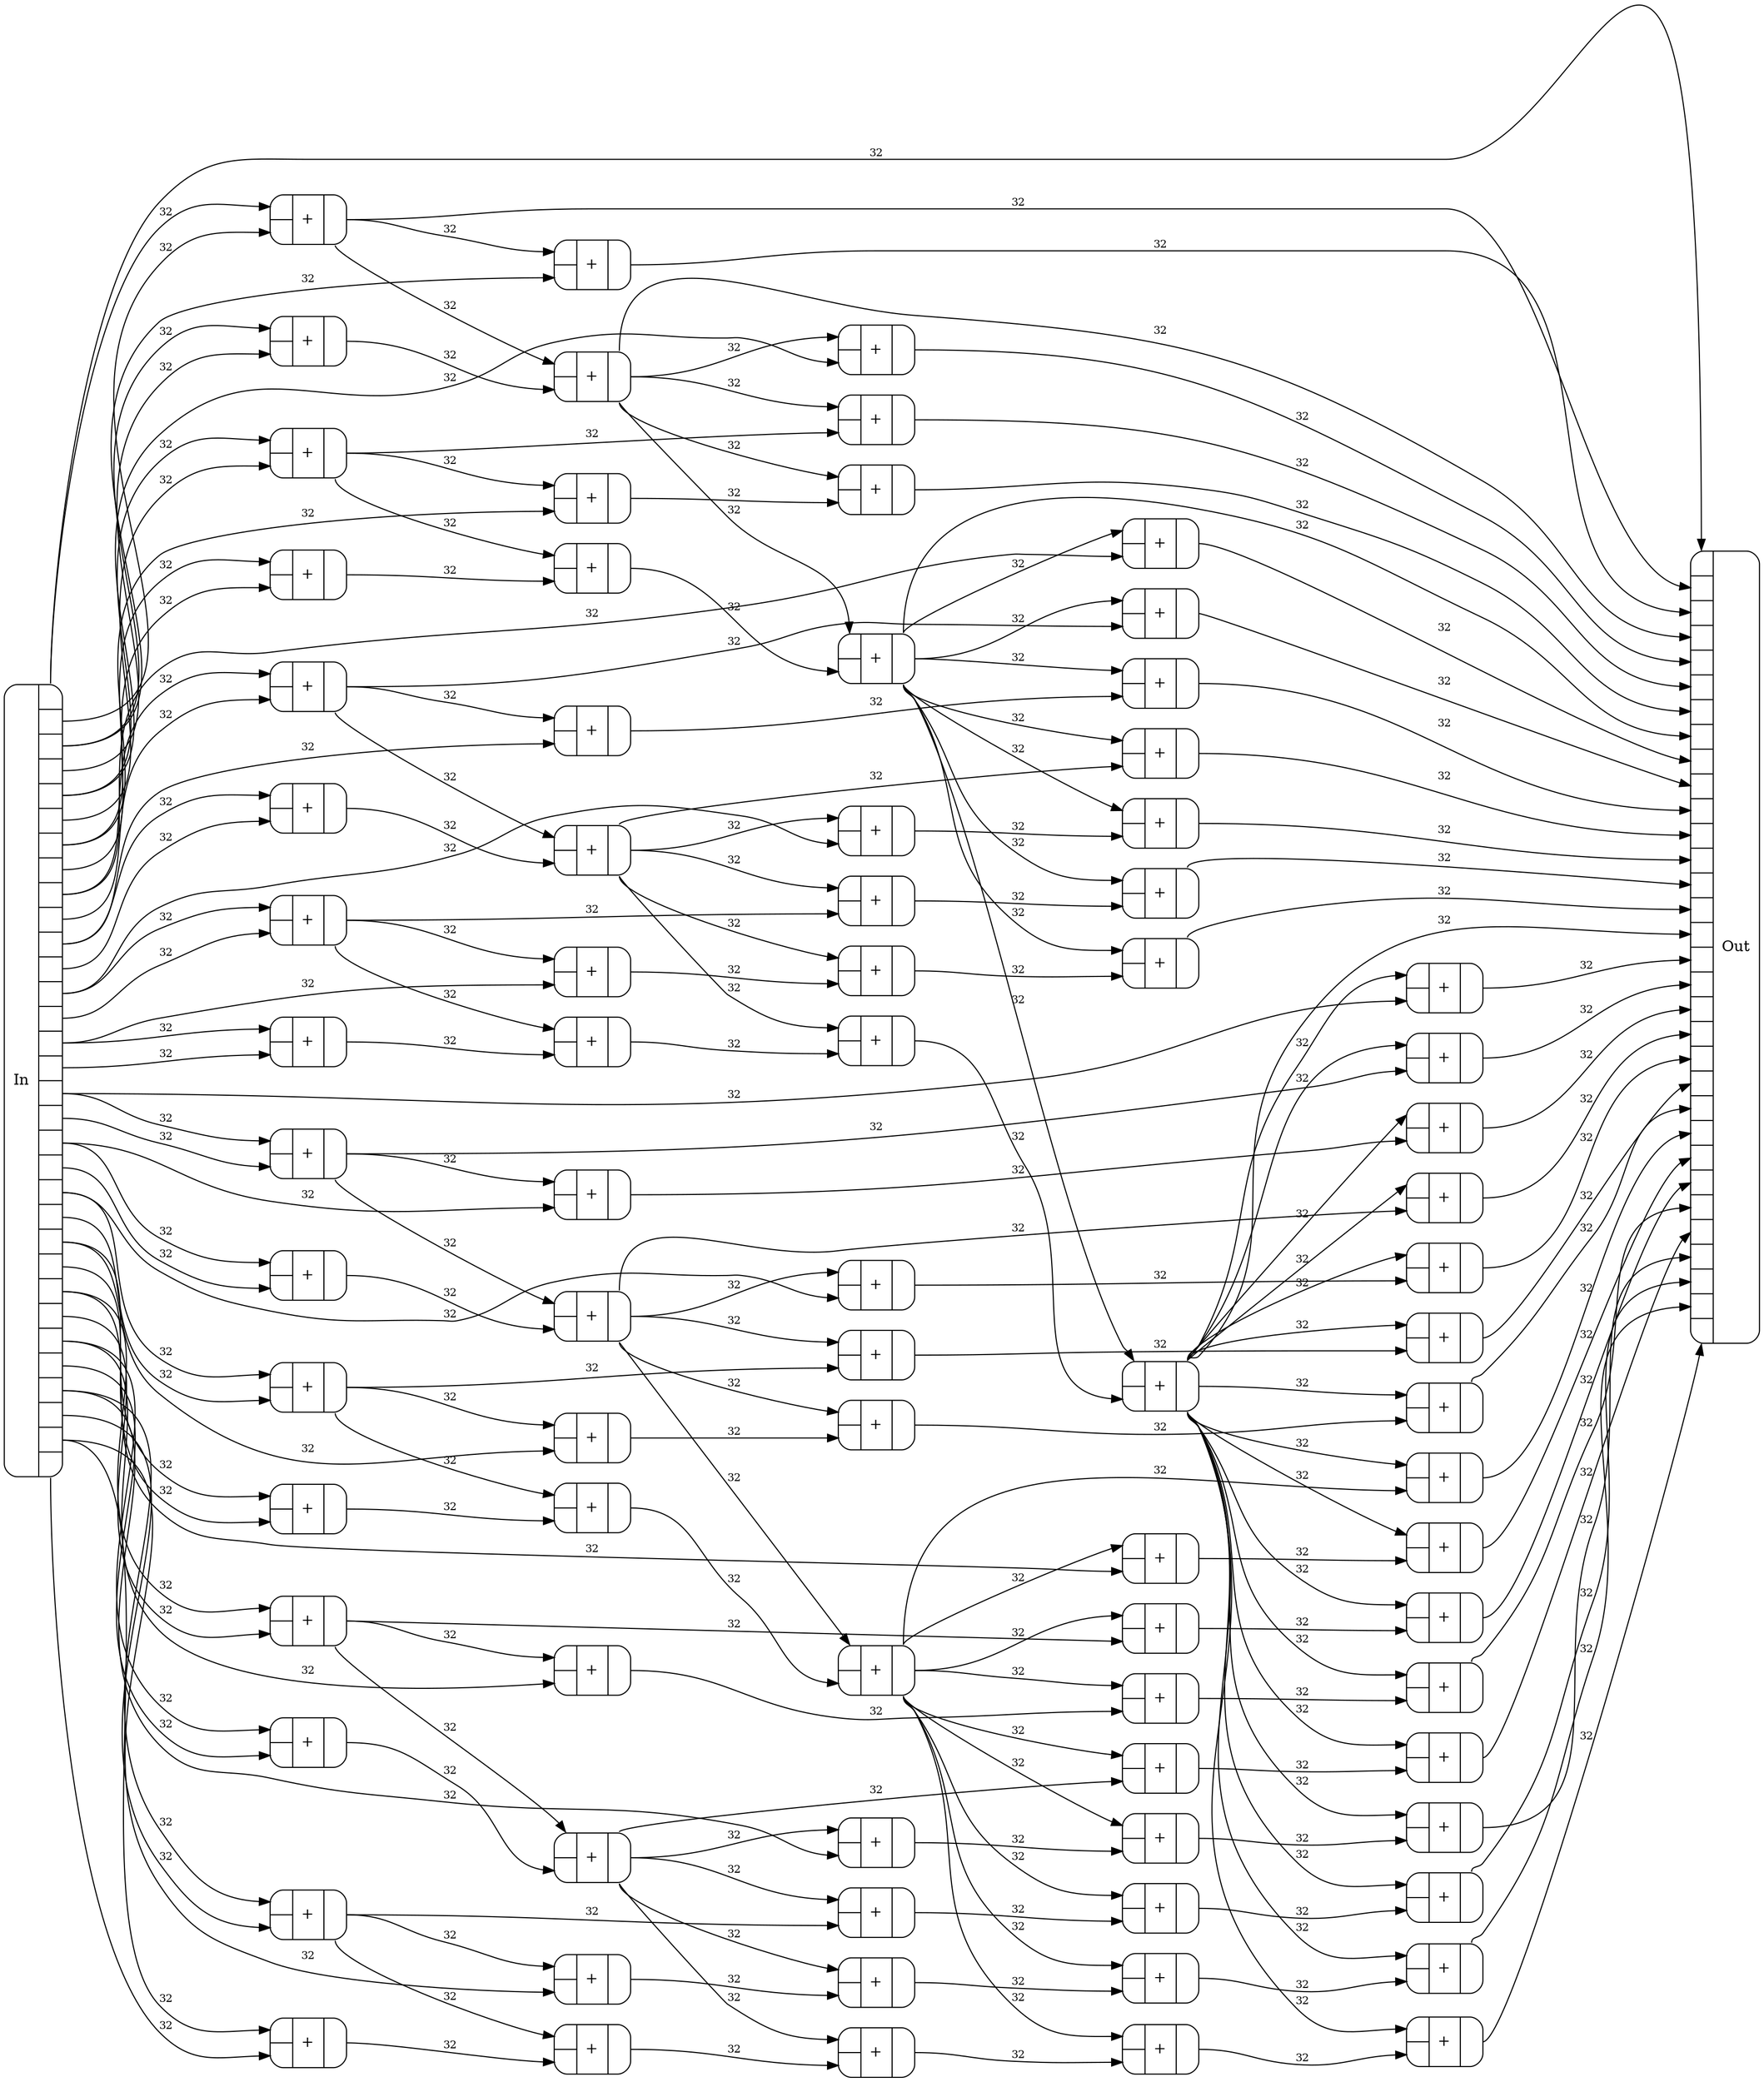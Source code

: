 digraph {
  rankdir=LR;
  node [shape=Mrecord];
  // ratio=1;
  ranksep=2.5;
  c0 [label="{In|{<Out0>|<Out1>|<Out2>|<Out3>|<Out4>|<Out5>|<Out6>|<Out7>|<Out8>|<Out9>|<Out10>|<Out11>|<Out12>|<Out13>|<Out14>|<Out15>|<Out16>|<Out17>|<Out18>|<Out19>|<Out20>|<Out21>|<Out22>|<Out23>|<Out24>|<Out25>|<Out26>|<Out27>|<Out28>|<Out29>|<Out30>|<Out31>}}"];
  c1 [label="{{<In0>|<In1>}|+|{<Out0>}}"];
  c2 [label="{{<In0>|<In1>}|+|{<Out0>}}"];
  c3 [label="{{<In0>|<In1>}|+|{<Out0>}}"];
  c4 [label="{{<In0>|<In1>}|+|{<Out0>}}"];
  c5 [label="{{<In0>|<In1>}|+|{<Out0>}}"];
  c6 [label="{{<In0>|<In1>}|+|{<Out0>}}"];
  c7 [label="{{<In0>|<In1>}|+|{<Out0>}}"];
  c8 [label="{{<In0>|<In1>}|+|{<Out0>}}"];
  c9 [label="{{<In0>|<In1>}|+|{<Out0>}}"];
  c10 [label="{{<In0>|<In1>}|+|{<Out0>}}"];
  c11 [label="{{<In0>|<In1>}|+|{<Out0>}}"];
  c12 [label="{{<In0>|<In1>}|+|{<Out0>}}"];
  c13 [label="{{<In0>|<In1>}|+|{<Out0>}}"];
  c14 [label="{{<In0>|<In1>}|+|{<Out0>}}"];
  c15 [label="{{<In0>|<In1>}|+|{<Out0>}}"];
  c16 [label="{{<In0>|<In1>}|+|{<Out0>}}"];
  c17 [label="{{<In0>|<In1>}|+|{<Out0>}}"];
  c18 [label="{{<In0>|<In1>}|+|{<Out0>}}"];
  c19 [label="{{<In0>|<In1>}|+|{<Out0>}}"];
  c20 [label="{{<In0>|<In1>}|+|{<Out0>}}"];
  c21 [label="{{<In0>|<In1>}|+|{<Out0>}}"];
  c22 [label="{{<In0>|<In1>}|+|{<Out0>}}"];
  c23 [label="{{<In0>|<In1>}|+|{<Out0>}}"];
  c24 [label="{{<In0>|<In1>}|+|{<Out0>}}"];
  c25 [label="{{<In0>|<In1>}|+|{<Out0>}}"];
  c26 [label="{{<In0>|<In1>}|+|{<Out0>}}"];
  c27 [label="{{<In0>|<In1>}|+|{<Out0>}}"];
  c28 [label="{{<In0>|<In1>}|+|{<Out0>}}"];
  c29 [label="{{<In0>|<In1>}|+|{<Out0>}}"];
  c30 [label="{{<In0>|<In1>}|+|{<Out0>}}"];
  c31 [label="{{<In0>|<In1>}|+|{<Out0>}}"];
  c32 [label="{{<In0>|<In1>}|+|{<Out0>}}"];
  c33 [label="{{<In0>|<In1>}|+|{<Out0>}}"];
  c34 [label="{{<In0>|<In1>}|+|{<Out0>}}"];
  c35 [label="{{<In0>|<In1>}|+|{<Out0>}}"];
  c36 [label="{{<In0>|<In1>}|+|{<Out0>}}"];
  c37 [label="{{<In0>|<In1>}|+|{<Out0>}}"];
  c38 [label="{{<In0>|<In1>}|+|{<Out0>}}"];
  c39 [label="{{<In0>|<In1>}|+|{<Out0>}}"];
  c40 [label="{{<In0>|<In1>}|+|{<Out0>}}"];
  c41 [label="{{<In0>|<In1>}|+|{<Out0>}}"];
  c42 [label="{{<In0>|<In1>}|+|{<Out0>}}"];
  c43 [label="{{<In0>|<In1>}|+|{<Out0>}}"];
  c44 [label="{{<In0>|<In1>}|+|{<Out0>}}"];
  c45 [label="{{<In0>|<In1>}|+|{<Out0>}}"];
  c46 [label="{{<In0>|<In1>}|+|{<Out0>}}"];
  c47 [label="{{<In0>|<In1>}|+|{<Out0>}}"];
  c48 [label="{{<In0>|<In1>}|+|{<Out0>}}"];
  c49 [label="{{<In0>|<In1>}|+|{<Out0>}}"];
  c50 [label="{{<In0>|<In1>}|+|{<Out0>}}"];
  c51 [label="{{<In0>|<In1>}|+|{<Out0>}}"];
  c52 [label="{{<In0>|<In1>}|+|{<Out0>}}"];
  c53 [label="{{<In0>|<In1>}|+|{<Out0>}}"];
  c54 [label="{{<In0>|<In1>}|+|{<Out0>}}"];
  c55 [label="{{<In0>|<In1>}|+|{<Out0>}}"];
  c56 [label="{{<In0>|<In1>}|+|{<Out0>}}"];
  c57 [label="{{<In0>|<In1>}|+|{<Out0>}}"];
  c58 [label="{{<In0>|<In1>}|+|{<Out0>}}"];
  c59 [label="{{<In0>|<In1>}|+|{<Out0>}}"];
  c60 [label="{{<In0>|<In1>}|+|{<Out0>}}"];
  c61 [label="{{<In0>|<In1>}|+|{<Out0>}}"];
  c62 [label="{{<In0>|<In1>}|+|{<Out0>}}"];
  c63 [label="{{<In0>|<In1>}|+|{<Out0>}}"];
  c64 [label="{{<In0>|<In1>}|+|{<Out0>}}"];
  c65 [label="{{<In0>|<In1>}|+|{<Out0>}}"];
  c66 [label="{{<In0>|<In1>}|+|{<Out0>}}"];
  c67 [label="{{<In0>|<In1>}|+|{<Out0>}}"];
  c68 [label="{{<In0>|<In1>}|+|{<Out0>}}"];
  c69 [label="{{<In0>|<In1>}|+|{<Out0>}}"];
  c70 [label="{{<In0>|<In1>}|+|{<Out0>}}"];
  c71 [label="{{<In0>|<In1>}|+|{<Out0>}}"];
  c72 [label="{{<In0>|<In1>}|+|{<Out0>}}"];
  c73 [label="{{<In0>|<In1>}|+|{<Out0>}}"];
  c74 [label="{{<In0>|<In1>}|+|{<Out0>}}"];
  c75 [label="{{<In0>|<In1>}|+|{<Out0>}}"];
  c76 [label="{{<In0>|<In1>}|+|{<Out0>}}"];
  c77 [label="{{<In0>|<In1>}|+|{<Out0>}}"];
  c78 [label="{{<In0>|<In1>}|+|{<Out0>}}"];
  c79 [label="{{<In0>|<In1>}|+|{<Out0>}}"];
  c80 [label="{{<In0>|<In1>}|+|{<Out0>}}"];
  c81 [label="{{<In0>|<In1>|<In2>|<In3>|<In4>|<In5>|<In6>|<In7>|<In8>|<In9>|<In10>|<In11>|<In12>|<In13>|<In14>|<In15>|<In16>|<In17>|<In18>|<In19>|<In20>|<In21>|<In22>|<In23>|<In24>|<In25>|<In26>|<In27>|<In28>|<In29>|<In30>|<In31>}|Out}"];
  c0:Out0 -> c1:In0 [label="32",fontsize=10];
  c0:Out1 -> c1:In1 [label="32",fontsize=10];
  c0:Out2 -> c2:In0 [label="32",fontsize=10];
  c0:Out3 -> c2:In1 [label="32",fontsize=10];
  c1:Out0 -> c3:In0 [label="32",fontsize=10];
  c0:Out2 -> c3:In1 [label="32",fontsize=10];
  c1:Out0 -> c4:In0 [label="32",fontsize=10];
  c2:Out0 -> c4:In1 [label="32",fontsize=10];
  c0:Out4 -> c5:In0 [label="32",fontsize=10];
  c0:Out5 -> c5:In1 [label="32",fontsize=10];
  c0:Out6 -> c6:In0 [label="32",fontsize=10];
  c0:Out7 -> c6:In1 [label="32",fontsize=10];
  c5:Out0 -> c7:In0 [label="32",fontsize=10];
  c0:Out6 -> c7:In1 [label="32",fontsize=10];
  c5:Out0 -> c8:In0 [label="32",fontsize=10];
  c6:Out0 -> c8:In1 [label="32",fontsize=10];
  c4:Out0 -> c9:In0 [label="32",fontsize=10];
  c0:Out4 -> c9:In1 [label="32",fontsize=10];
  c4:Out0 -> c10:In0 [label="32",fontsize=10];
  c5:Out0 -> c10:In1 [label="32",fontsize=10];
  c4:Out0 -> c11:In0 [label="32",fontsize=10];
  c7:Out0 -> c11:In1 [label="32",fontsize=10];
  c4:Out0 -> c12:In0 [label="32",fontsize=10];
  c8:Out0 -> c12:In1 [label="32",fontsize=10];
  c0:Out8 -> c13:In0 [label="32",fontsize=10];
  c0:Out9 -> c13:In1 [label="32",fontsize=10];
  c0:Out10 -> c14:In0 [label="32",fontsize=10];
  c0:Out11 -> c14:In1 [label="32",fontsize=10];
  c13:Out0 -> c15:In0 [label="32",fontsize=10];
  c0:Out10 -> c15:In1 [label="32",fontsize=10];
  c13:Out0 -> c16:In0 [label="32",fontsize=10];
  c14:Out0 -> c16:In1 [label="32",fontsize=10];
  c0:Out12 -> c17:In0 [label="32",fontsize=10];
  c0:Out13 -> c17:In1 [label="32",fontsize=10];
  c0:Out14 -> c18:In0 [label="32",fontsize=10];
  c0:Out15 -> c18:In1 [label="32",fontsize=10];
  c17:Out0 -> c19:In0 [label="32",fontsize=10];
  c0:Out14 -> c19:In1 [label="32",fontsize=10];
  c17:Out0 -> c20:In0 [label="32",fontsize=10];
  c18:Out0 -> c20:In1 [label="32",fontsize=10];
  c16:Out0 -> c21:In0 [label="32",fontsize=10];
  c0:Out12 -> c21:In1 [label="32",fontsize=10];
  c16:Out0 -> c22:In0 [label="32",fontsize=10];
  c17:Out0 -> c22:In1 [label="32",fontsize=10];
  c16:Out0 -> c23:In0 [label="32",fontsize=10];
  c19:Out0 -> c23:In1 [label="32",fontsize=10];
  c16:Out0 -> c24:In0 [label="32",fontsize=10];
  c20:Out0 -> c24:In1 [label="32",fontsize=10];
  c12:Out0 -> c25:In0 [label="32",fontsize=10];
  c0:Out8 -> c25:In1 [label="32",fontsize=10];
  c12:Out0 -> c26:In0 [label="32",fontsize=10];
  c13:Out0 -> c26:In1 [label="32",fontsize=10];
  c12:Out0 -> c27:In0 [label="32",fontsize=10];
  c15:Out0 -> c27:In1 [label="32",fontsize=10];
  c12:Out0 -> c28:In0 [label="32",fontsize=10];
  c16:Out0 -> c28:In1 [label="32",fontsize=10];
  c12:Out0 -> c29:In0 [label="32",fontsize=10];
  c21:Out0 -> c29:In1 [label="32",fontsize=10];
  c12:Out0 -> c30:In0 [label="32",fontsize=10];
  c22:Out0 -> c30:In1 [label="32",fontsize=10];
  c12:Out0 -> c31:In0 [label="32",fontsize=10];
  c23:Out0 -> c31:In1 [label="32",fontsize=10];
  c12:Out0 -> c32:In0 [label="32",fontsize=10];
  c24:Out0 -> c32:In1 [label="32",fontsize=10];
  c0:Out16 -> c33:In0 [label="32",fontsize=10];
  c0:Out17 -> c33:In1 [label="32",fontsize=10];
  c0:Out18 -> c34:In0 [label="32",fontsize=10];
  c0:Out19 -> c34:In1 [label="32",fontsize=10];
  c33:Out0 -> c35:In0 [label="32",fontsize=10];
  c0:Out18 -> c35:In1 [label="32",fontsize=10];
  c33:Out0 -> c36:In0 [label="32",fontsize=10];
  c34:Out0 -> c36:In1 [label="32",fontsize=10];
  c0:Out20 -> c37:In0 [label="32",fontsize=10];
  c0:Out21 -> c37:In1 [label="32",fontsize=10];
  c0:Out22 -> c38:In0 [label="32",fontsize=10];
  c0:Out23 -> c38:In1 [label="32",fontsize=10];
  c37:Out0 -> c39:In0 [label="32",fontsize=10];
  c0:Out22 -> c39:In1 [label="32",fontsize=10];
  c37:Out0 -> c40:In0 [label="32",fontsize=10];
  c38:Out0 -> c40:In1 [label="32",fontsize=10];
  c36:Out0 -> c41:In0 [label="32",fontsize=10];
  c0:Out20 -> c41:In1 [label="32",fontsize=10];
  c36:Out0 -> c42:In0 [label="32",fontsize=10];
  c37:Out0 -> c42:In1 [label="32",fontsize=10];
  c36:Out0 -> c43:In0 [label="32",fontsize=10];
  c39:Out0 -> c43:In1 [label="32",fontsize=10];
  c36:Out0 -> c44:In0 [label="32",fontsize=10];
  c40:Out0 -> c44:In1 [label="32",fontsize=10];
  c0:Out24 -> c45:In0 [label="32",fontsize=10];
  c0:Out25 -> c45:In1 [label="32",fontsize=10];
  c0:Out26 -> c46:In0 [label="32",fontsize=10];
  c0:Out27 -> c46:In1 [label="32",fontsize=10];
  c45:Out0 -> c47:In0 [label="32",fontsize=10];
  c0:Out26 -> c47:In1 [label="32",fontsize=10];
  c45:Out0 -> c48:In0 [label="32",fontsize=10];
  c46:Out0 -> c48:In1 [label="32",fontsize=10];
  c0:Out28 -> c49:In0 [label="32",fontsize=10];
  c0:Out29 -> c49:In1 [label="32",fontsize=10];
  c0:Out30 -> c50:In0 [label="32",fontsize=10];
  c0:Out31 -> c50:In1 [label="32",fontsize=10];
  c49:Out0 -> c51:In0 [label="32",fontsize=10];
  c0:Out30 -> c51:In1 [label="32",fontsize=10];
  c49:Out0 -> c52:In0 [label="32",fontsize=10];
  c50:Out0 -> c52:In1 [label="32",fontsize=10];
  c48:Out0 -> c53:In0 [label="32",fontsize=10];
  c0:Out28 -> c53:In1 [label="32",fontsize=10];
  c48:Out0 -> c54:In0 [label="32",fontsize=10];
  c49:Out0 -> c54:In1 [label="32",fontsize=10];
  c48:Out0 -> c55:In0 [label="32",fontsize=10];
  c51:Out0 -> c55:In1 [label="32",fontsize=10];
  c48:Out0 -> c56:In0 [label="32",fontsize=10];
  c52:Out0 -> c56:In1 [label="32",fontsize=10];
  c44:Out0 -> c57:In0 [label="32",fontsize=10];
  c0:Out24 -> c57:In1 [label="32",fontsize=10];
  c44:Out0 -> c58:In0 [label="32",fontsize=10];
  c45:Out0 -> c58:In1 [label="32",fontsize=10];
  c44:Out0 -> c59:In0 [label="32",fontsize=10];
  c47:Out0 -> c59:In1 [label="32",fontsize=10];
  c44:Out0 -> c60:In0 [label="32",fontsize=10];
  c48:Out0 -> c60:In1 [label="32",fontsize=10];
  c44:Out0 -> c61:In0 [label="32",fontsize=10];
  c53:Out0 -> c61:In1 [label="32",fontsize=10];
  c44:Out0 -> c62:In0 [label="32",fontsize=10];
  c54:Out0 -> c62:In1 [label="32",fontsize=10];
  c44:Out0 -> c63:In0 [label="32",fontsize=10];
  c55:Out0 -> c63:In1 [label="32",fontsize=10];
  c44:Out0 -> c64:In0 [label="32",fontsize=10];
  c56:Out0 -> c64:In1 [label="32",fontsize=10];
  c32:Out0 -> c65:In0 [label="32",fontsize=10];
  c0:Out16 -> c65:In1 [label="32",fontsize=10];
  c32:Out0 -> c66:In0 [label="32",fontsize=10];
  c33:Out0 -> c66:In1 [label="32",fontsize=10];
  c32:Out0 -> c67:In0 [label="32",fontsize=10];
  c35:Out0 -> c67:In1 [label="32",fontsize=10];
  c32:Out0 -> c68:In0 [label="32",fontsize=10];
  c36:Out0 -> c68:In1 [label="32",fontsize=10];
  c32:Out0 -> c69:In0 [label="32",fontsize=10];
  c41:Out0 -> c69:In1 [label="32",fontsize=10];
  c32:Out0 -> c70:In0 [label="32",fontsize=10];
  c42:Out0 -> c70:In1 [label="32",fontsize=10];
  c32:Out0 -> c71:In0 [label="32",fontsize=10];
  c43:Out0 -> c71:In1 [label="32",fontsize=10];
  c32:Out0 -> c72:In0 [label="32",fontsize=10];
  c44:Out0 -> c72:In1 [label="32",fontsize=10];
  c32:Out0 -> c73:In0 [label="32",fontsize=10];
  c57:Out0 -> c73:In1 [label="32",fontsize=10];
  c32:Out0 -> c74:In0 [label="32",fontsize=10];
  c58:Out0 -> c74:In1 [label="32",fontsize=10];
  c32:Out0 -> c75:In0 [label="32",fontsize=10];
  c59:Out0 -> c75:In1 [label="32",fontsize=10];
  c32:Out0 -> c76:In0 [label="32",fontsize=10];
  c60:Out0 -> c76:In1 [label="32",fontsize=10];
  c32:Out0 -> c77:In0 [label="32",fontsize=10];
  c61:Out0 -> c77:In1 [label="32",fontsize=10];
  c32:Out0 -> c78:In0 [label="32",fontsize=10];
  c62:Out0 -> c78:In1 [label="32",fontsize=10];
  c32:Out0 -> c79:In0 [label="32",fontsize=10];
  c63:Out0 -> c79:In1 [label="32",fontsize=10];
  c32:Out0 -> c80:In0 [label="32",fontsize=10];
  c64:Out0 -> c80:In1 [label="32",fontsize=10];
  c0:Out0 -> c81:In0 [label="32",fontsize=10];
  c1:Out0 -> c81:In1 [label="32",fontsize=10];
  c3:Out0 -> c81:In2 [label="32",fontsize=10];
  c4:Out0 -> c81:In3 [label="32",fontsize=10];
  c9:Out0 -> c81:In4 [label="32",fontsize=10];
  c10:Out0 -> c81:In5 [label="32",fontsize=10];
  c11:Out0 -> c81:In6 [label="32",fontsize=10];
  c12:Out0 -> c81:In7 [label="32",fontsize=10];
  c25:Out0 -> c81:In8 [label="32",fontsize=10];
  c26:Out0 -> c81:In9 [label="32",fontsize=10];
  c27:Out0 -> c81:In10 [label="32",fontsize=10];
  c28:Out0 -> c81:In11 [label="32",fontsize=10];
  c29:Out0 -> c81:In12 [label="32",fontsize=10];
  c30:Out0 -> c81:In13 [label="32",fontsize=10];
  c31:Out0 -> c81:In14 [label="32",fontsize=10];
  c32:Out0 -> c81:In15 [label="32",fontsize=10];
  c65:Out0 -> c81:In16 [label="32",fontsize=10];
  c66:Out0 -> c81:In17 [label="32",fontsize=10];
  c67:Out0 -> c81:In18 [label="32",fontsize=10];
  c68:Out0 -> c81:In19 [label="32",fontsize=10];
  c69:Out0 -> c81:In20 [label="32",fontsize=10];
  c70:Out0 -> c81:In21 [label="32",fontsize=10];
  c71:Out0 -> c81:In22 [label="32",fontsize=10];
  c72:Out0 -> c81:In23 [label="32",fontsize=10];
  c73:Out0 -> c81:In24 [label="32",fontsize=10];
  c74:Out0 -> c81:In25 [label="32",fontsize=10];
  c75:Out0 -> c81:In26 [label="32",fontsize=10];
  c76:Out0 -> c81:In27 [label="32",fontsize=10];
  c77:Out0 -> c81:In28 [label="32",fontsize=10];
  c78:Out0 -> c81:In29 [label="32",fontsize=10];
  c79:Out0 -> c81:In30 [label="32",fontsize=10];
  c80:Out0 -> c81:In31 [label="32",fontsize=10];
}
